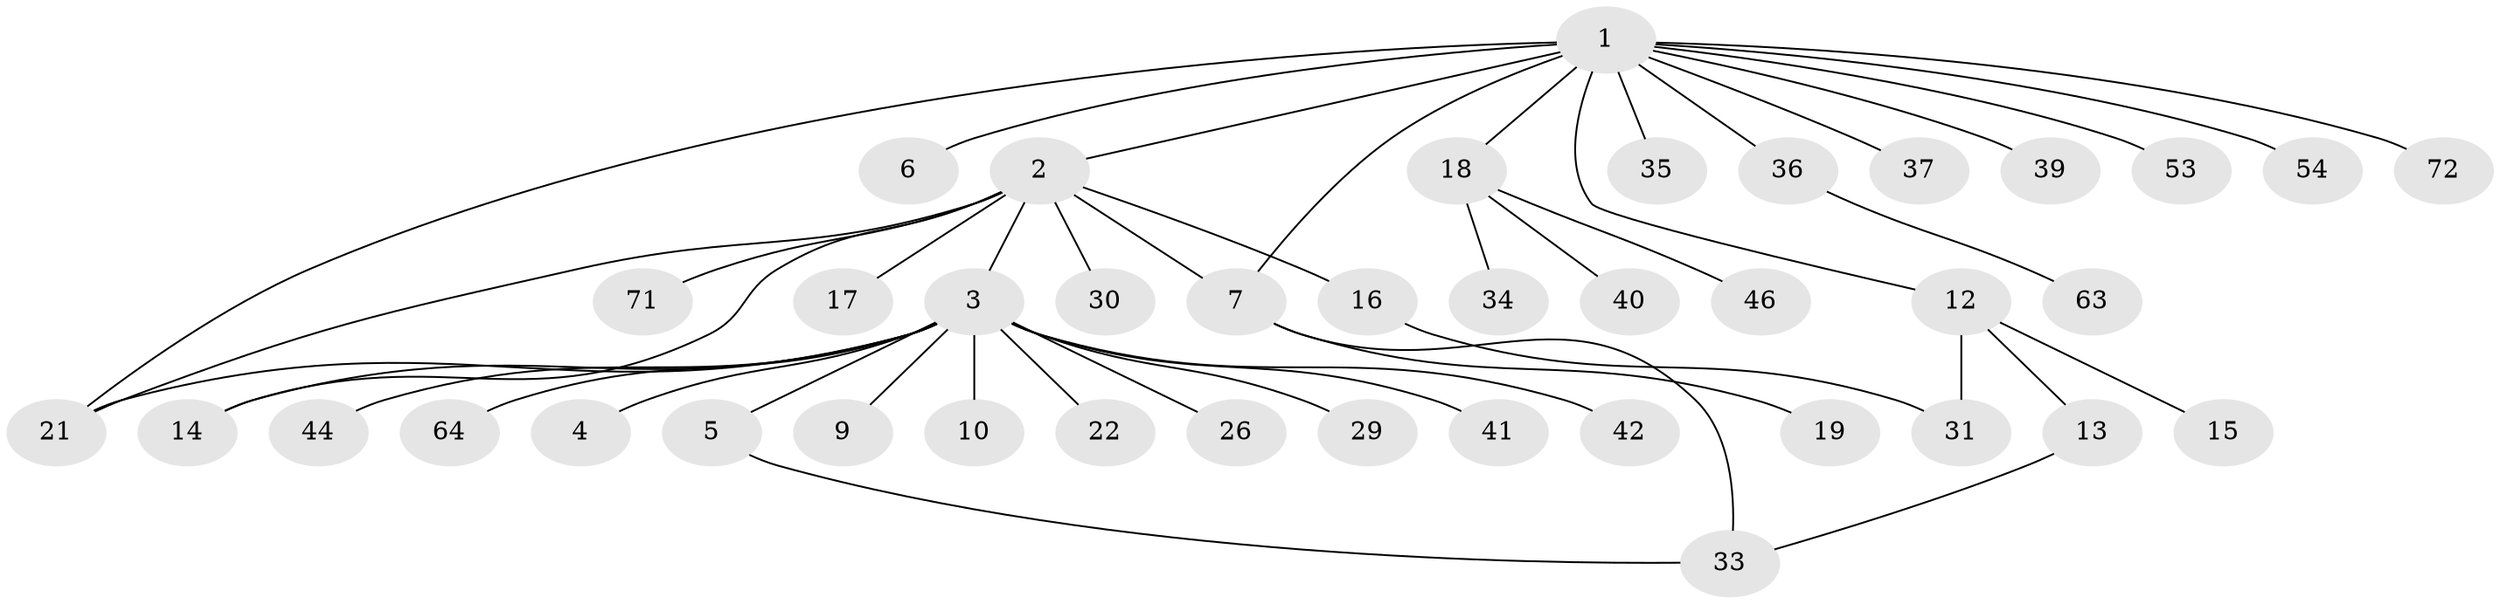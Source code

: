 // original degree distribution, {14: 0.012345679012345678, 10: 0.012345679012345678, 16: 0.012345679012345678, 1: 0.5802469135802469, 6: 0.037037037037037035, 5: 0.012345679012345678, 2: 0.24691358024691357, 4: 0.037037037037037035, 7: 0.012345679012345678, 3: 0.037037037037037035}
// Generated by graph-tools (version 1.1) at 2025/14/03/09/25 04:14:25]
// undirected, 40 vertices, 46 edges
graph export_dot {
graph [start="1"]
  node [color=gray90,style=filled];
  1;
  2 [super="+11"];
  3 [super="+32"];
  4;
  5 [super="+27+24+23+58+78"];
  6;
  7 [super="+8"];
  9;
  10;
  12 [super="+56+66+20"];
  13;
  14 [super="+55"];
  15;
  16;
  17;
  18 [super="+38+48"];
  19;
  21 [super="+73"];
  22 [super="+76"];
  26;
  29;
  30;
  31 [super="+47+69+75+77"];
  33 [super="+57+65"];
  34;
  35;
  36 [super="+49"];
  37;
  39 [super="+60"];
  40 [super="+50"];
  41;
  42 [super="+51"];
  44;
  46;
  53;
  54 [super="+62"];
  63;
  64;
  71;
  72;
  1 -- 2;
  1 -- 6;
  1 -- 7;
  1 -- 12;
  1 -- 18;
  1 -- 21 [weight=2];
  1 -- 35;
  1 -- 36;
  1 -- 37;
  1 -- 39;
  1 -- 53;
  1 -- 54;
  1 -- 72;
  2 -- 3;
  2 -- 7;
  2 -- 16;
  2 -- 17;
  2 -- 21;
  2 -- 30;
  2 -- 71;
  2 -- 14;
  3 -- 4;
  3 -- 5;
  3 -- 9;
  3 -- 10;
  3 -- 14;
  3 -- 21;
  3 -- 22;
  3 -- 26;
  3 -- 29;
  3 -- 41;
  3 -- 42 [weight=2];
  3 -- 44;
  3 -- 64;
  5 -- 33;
  7 -- 19;
  7 -- 33;
  12 -- 13;
  12 -- 15;
  12 -- 31;
  13 -- 33;
  16 -- 31;
  18 -- 34;
  18 -- 40;
  18 -- 46;
  36 -- 63;
}
